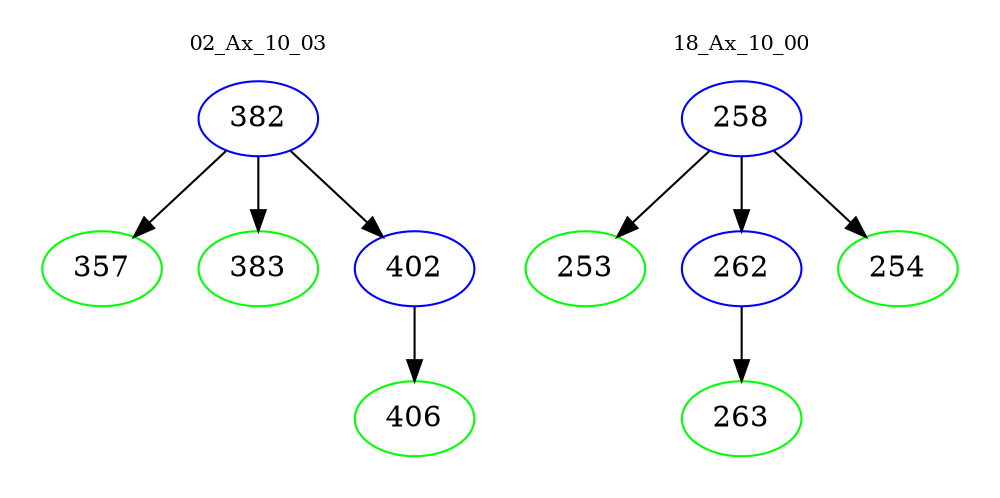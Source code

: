 digraph{
subgraph cluster_0 {
color = white
label = "02_Ax_10_03";
fontsize=10;
T0_382 [label="382", color="blue"]
T0_382 -> T0_357 [color="black"]
T0_357 [label="357", color="green"]
T0_382 -> T0_383 [color="black"]
T0_383 [label="383", color="green"]
T0_382 -> T0_402 [color="black"]
T0_402 [label="402", color="blue"]
T0_402 -> T0_406 [color="black"]
T0_406 [label="406", color="green"]
}
subgraph cluster_1 {
color = white
label = "18_Ax_10_00";
fontsize=10;
T1_258 [label="258", color="blue"]
T1_258 -> T1_253 [color="black"]
T1_253 [label="253", color="green"]
T1_258 -> T1_262 [color="black"]
T1_262 [label="262", color="blue"]
T1_262 -> T1_263 [color="black"]
T1_263 [label="263", color="green"]
T1_258 -> T1_254 [color="black"]
T1_254 [label="254", color="green"]
}
}
